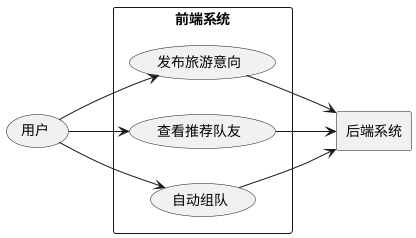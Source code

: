 @startuml

left to right direction

:用户: as (user)

rectangle 前端系统 as (frontend) {
    usecase "发布旅游意向" as (trip)
    usecase "查看推荐队友" as (mate)
    usecase "自动组队" as (auto)
}

rectangle 后端系统 as (backend) {
}

(user) --> (trip)
(user) --> (mate)
(user) --> (auto)

(trip) --> (backend)
(mate) --> (backend)
(auto) --> (backend)

@enduml